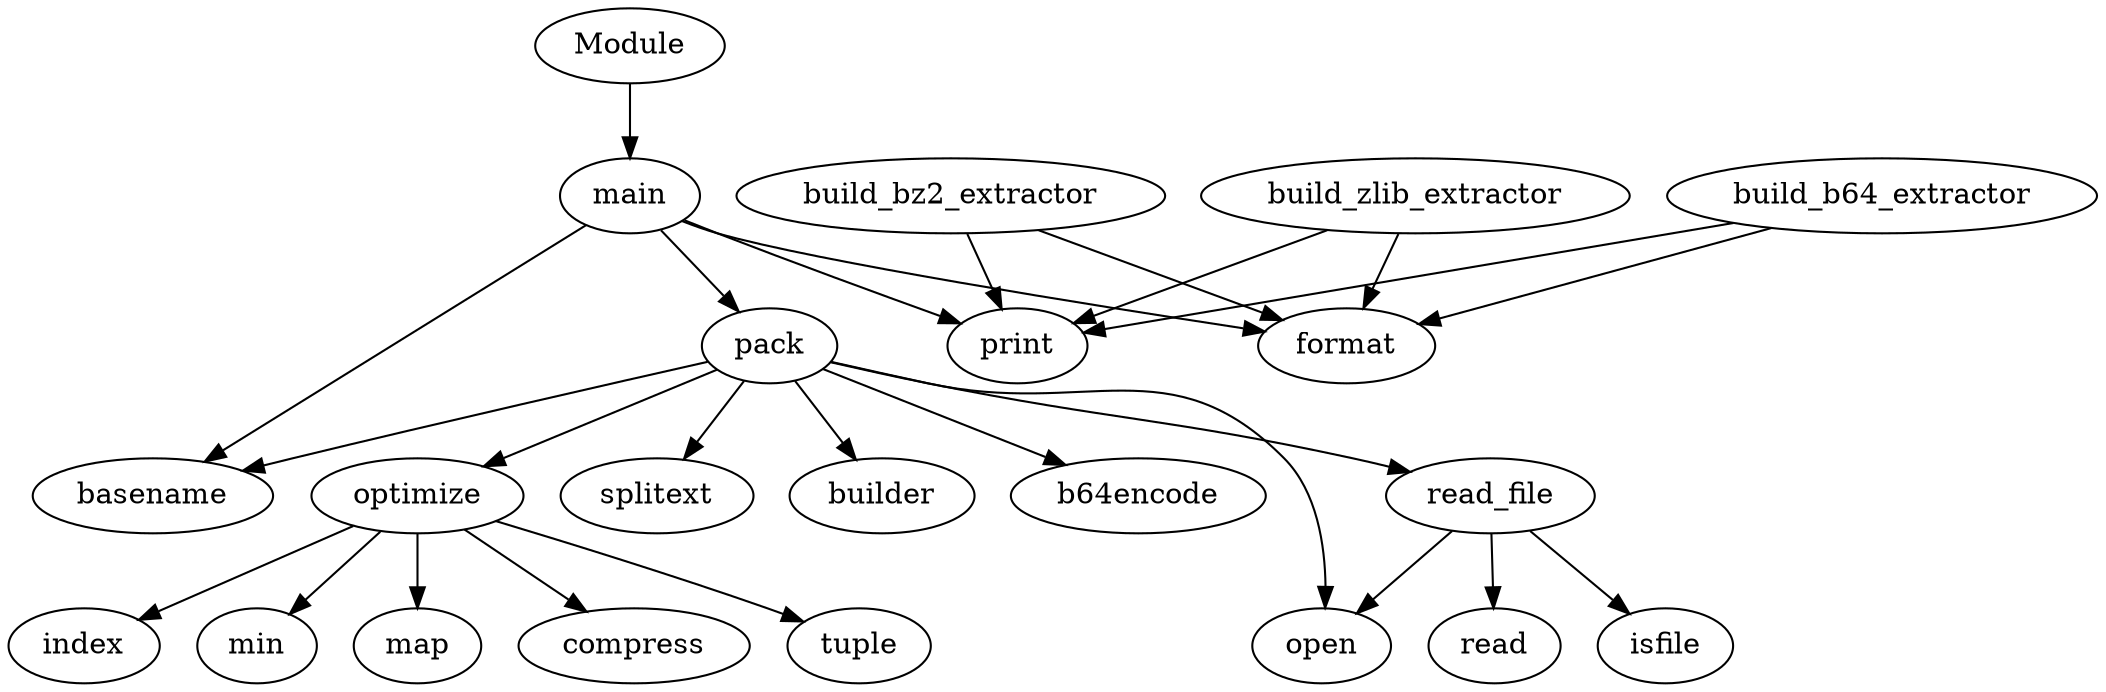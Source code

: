 strict digraph  {
main;
pack;
print;
format;
basename;
read_file;
optimize;
open;
splitext;
builder;
b64encode;
isfile;
read;
compress;
tuple;
map;
index;
min;
build_bz2_extractor;
build_zlib_extractor;
build_b64_extractor;
Module;
main -> pack;
main -> print;
main -> format;
main -> basename;
pack -> read_file;
pack -> optimize;
pack -> open;
pack -> splitext;
pack -> builder;
pack -> basename;
pack -> b64encode;
read_file -> isfile;
read_file -> open;
read_file -> read;
optimize -> compress;
optimize -> tuple;
optimize -> map;
optimize -> index;
optimize -> min;
build_bz2_extractor -> print;
build_bz2_extractor -> format;
build_zlib_extractor -> print;
build_zlib_extractor -> format;
build_b64_extractor -> print;
build_b64_extractor -> format;
Module -> main;
}
